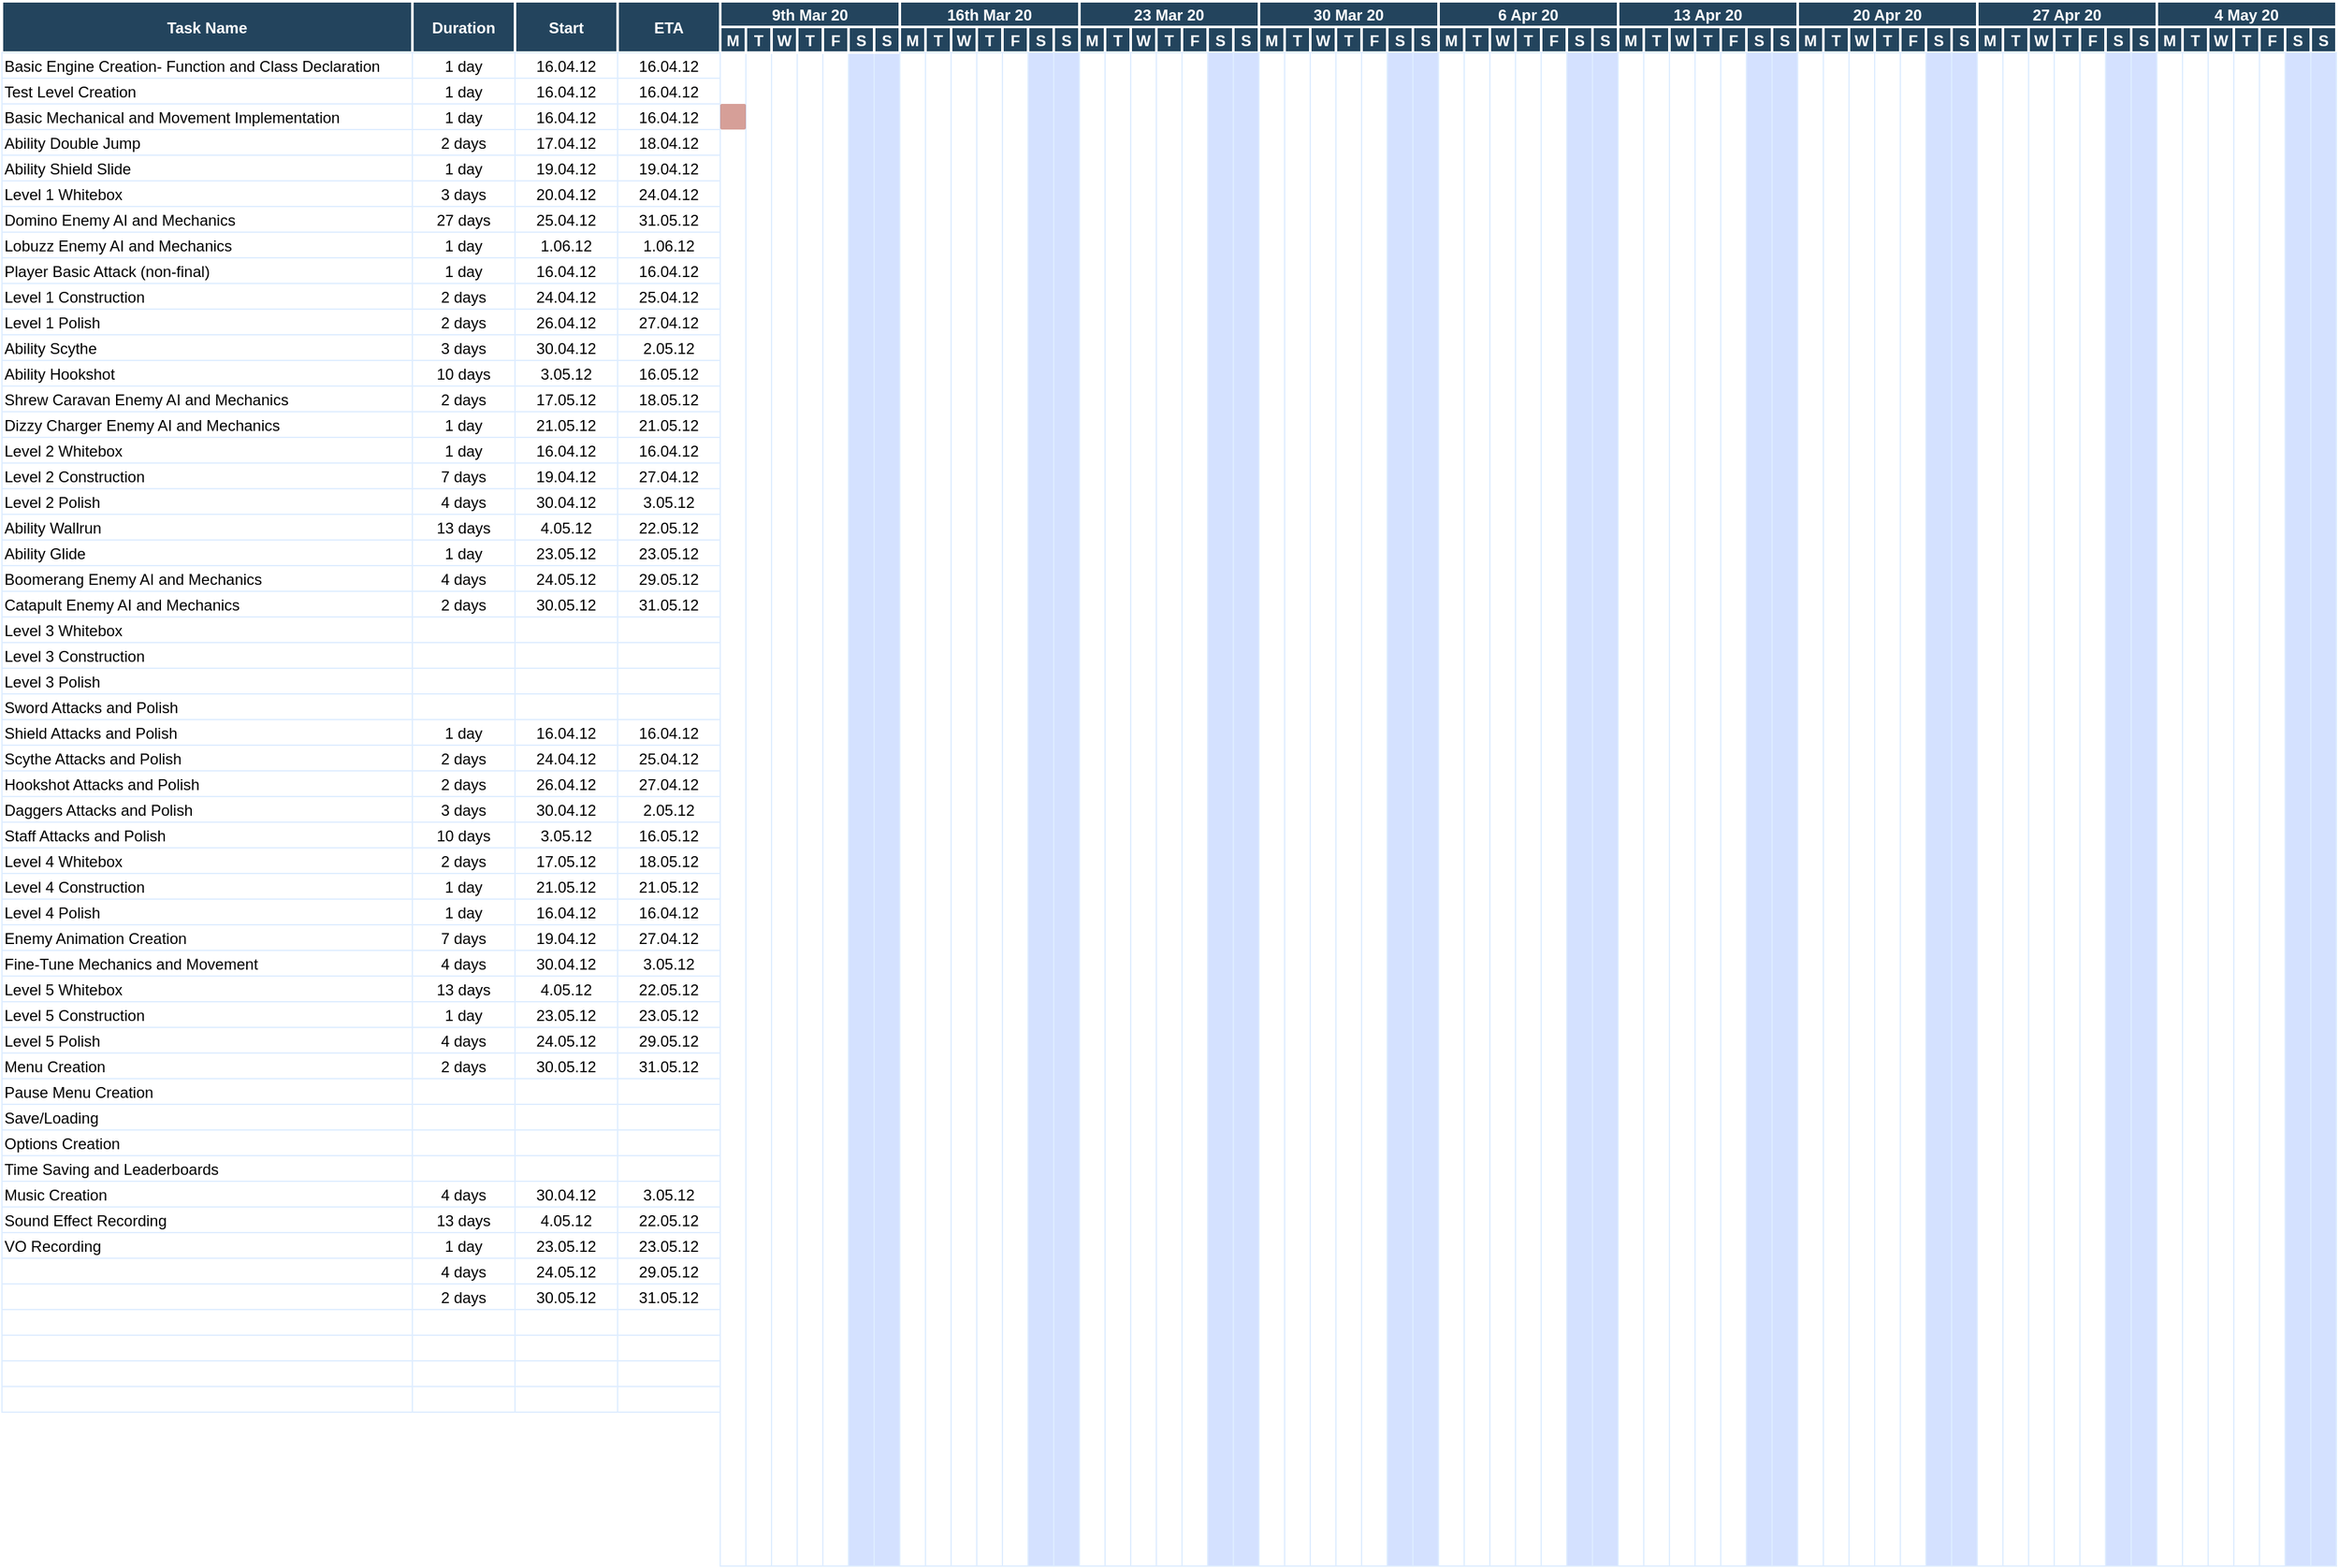 <mxfile version="12.7.4" type="device"><diagram name="Page-1" id="8378b5f6-a2b2-b727-a746-972ab9d02e00"><mxGraphModel dx="1017" dy="953" grid="1" gridSize="10" guides="1" tooltips="1" connect="0" arrows="1" fold="1" page="1" pageScale="1.5" pageWidth="2336" pageHeight="1654" background="#ffffff" math="0" shadow="0"><root><mxCell id="0"/><mxCell id="1" parent="0"/><mxCell id="68" value="" style="strokeColor=#DEEDFF" parent="1" vertex="1"><mxGeometry x="686.5" y="380" width="20" height="1180" as="geometry"/></mxCell><mxCell id="75" value="Basic Mechanical and Movement Implementation" style="align=left;strokeColor=#DEEDFF" parent="1" vertex="1"><mxGeometry x="126.5" y="420.0" width="320.0" height="20.0" as="geometry"/></mxCell><mxCell id="76" value="1 day" style="strokeColor=#DEEDFF" parent="1" vertex="1"><mxGeometry x="446.5" y="420.0" width="80.0" height="20" as="geometry"/></mxCell><mxCell id="77" value="16.04.12" style="strokeColor=#DEEDFF" parent="1" vertex="1"><mxGeometry x="526.5" y="420.0" width="80.0" height="20" as="geometry"/></mxCell><mxCell id="78" value="16.04.12" style="strokeColor=#DEEDFF" parent="1" vertex="1"><mxGeometry x="606.5" y="420" width="80.0" height="20" as="geometry"/></mxCell><mxCell id="80" value="Ability Double Jump" style="align=left;strokeColor=#DEEDFF" parent="1" vertex="1"><mxGeometry x="126.5" y="440.0" width="320" height="20" as="geometry"/></mxCell><mxCell id="81" value="2 days" style="strokeColor=#DEEDFF" parent="1" vertex="1"><mxGeometry x="446.5" y="440.0" width="80.0" height="20" as="geometry"/></mxCell><mxCell id="82" value="17.04.12" style="strokeColor=#DEEDFF" parent="1" vertex="1"><mxGeometry x="526.5" y="440.0" width="80.0" height="20" as="geometry"/></mxCell><mxCell id="83" value="18.04.12" style="strokeColor=#DEEDFF" parent="1" vertex="1"><mxGeometry x="606.5" y="440.0" width="80.0" height="20" as="geometry"/></mxCell><mxCell id="85" value="Ability Shield Slide" style="align=left;strokeColor=#DEEDFF" parent="1" vertex="1"><mxGeometry x="126.5" y="460.0" width="320.0" height="20" as="geometry"/></mxCell><mxCell id="86" value="1 day" style="strokeColor=#DEEDFF" parent="1" vertex="1"><mxGeometry x="446.5" y="460.0" width="80.0" height="20" as="geometry"/></mxCell><mxCell id="87" value="19.04.12" style="strokeColor=#DEEDFF" parent="1" vertex="1"><mxGeometry x="526.5" y="460.0" width="80.0" height="20" as="geometry"/></mxCell><mxCell id="88" value="19.04.12" style="strokeColor=#DEEDFF" parent="1" vertex="1"><mxGeometry x="606.5" y="460.0" width="80.0" height="20" as="geometry"/></mxCell><mxCell id="90" value="Level 1 Whitebox" style="align=left;strokeColor=#DEEDFF" parent="1" vertex="1"><mxGeometry x="126.5" y="480.0" width="320.0" height="20" as="geometry"/></mxCell><mxCell id="91" value="3 days" style="strokeColor=#DEEDFF" parent="1" vertex="1"><mxGeometry x="446.5" y="480.0" width="80.0" height="20" as="geometry"/></mxCell><mxCell id="92" value="20.04.12" style="strokeColor=#DEEDFF" parent="1" vertex="1"><mxGeometry x="526.5" y="480.0" width="80.0" height="20" as="geometry"/></mxCell><mxCell id="93" value="24.04.12" style="strokeColor=#DEEDFF" parent="1" vertex="1"><mxGeometry x="606.5" y="480.0" width="80.0" height="20" as="geometry"/></mxCell><mxCell id="95" value="Domino Enemy AI and Mechanics" style="align=left;strokeColor=#DEEDFF" parent="1" vertex="1"><mxGeometry x="126.5" y="500.0" width="320.0" height="20" as="geometry"/></mxCell><mxCell id="96" value="27 days" style="strokeColor=#DEEDFF" parent="1" vertex="1"><mxGeometry x="446.5" y="500.0" width="80.0" height="20" as="geometry"/></mxCell><mxCell id="97" value="25.04.12" style="strokeColor=#DEEDFF" parent="1" vertex="1"><mxGeometry x="526.5" y="500.0" width="80.0" height="20" as="geometry"/></mxCell><mxCell id="98" value="31.05.12" style="strokeColor=#DEEDFF" parent="1" vertex="1"><mxGeometry x="606.5" y="500.0" width="80.0" height="20" as="geometry"/></mxCell><mxCell id="100" value="Lobuzz Enemy AI and Mechanics" style="align=left;strokeColor=#DEEDFF" parent="1" vertex="1"><mxGeometry x="126.5" y="520.0" width="320.0" height="20" as="geometry"/></mxCell><mxCell id="101" value="1 day" style="strokeColor=#DEEDFF" parent="1" vertex="1"><mxGeometry x="446.5" y="520.0" width="80.0" height="20" as="geometry"/></mxCell><mxCell id="102" value="1.06.12" style="strokeColor=#DEEDFF" parent="1" vertex="1"><mxGeometry x="526.5" y="520.0" width="80.0" height="20" as="geometry"/></mxCell><mxCell id="103" value="1.06.12" style="strokeColor=#DEEDFF" parent="1" vertex="1"><mxGeometry x="606.5" y="520.0" width="80.0" height="20" as="geometry"/></mxCell><mxCell id="110" value="Level 1 Construction" style="align=left;strokeColor=#DEEDFF" parent="1" vertex="1"><mxGeometry x="126.5" y="560.0" width="320.0" height="20" as="geometry"/></mxCell><mxCell id="111" value="2 days" style="strokeColor=#DEEDFF" parent="1" vertex="1"><mxGeometry x="446.5" y="560.0" width="80.0" height="20" as="geometry"/></mxCell><mxCell id="112" value="24.04.12" style="strokeColor=#DEEDFF" parent="1" vertex="1"><mxGeometry x="526.5" y="560.0" width="80.0" height="20" as="geometry"/></mxCell><mxCell id="113" value="25.04.12" style="strokeColor=#DEEDFF" parent="1" vertex="1"><mxGeometry x="606.5" y="560.0" width="80.0" height="20" as="geometry"/></mxCell><mxCell id="115" value="Level 1 Polish" style="align=left;strokeColor=#DEEDFF" parent="1" vertex="1"><mxGeometry x="126.5" y="580.0" width="320.0" height="20" as="geometry"/></mxCell><mxCell id="116" value="2 days" style="strokeColor=#DEEDFF" parent="1" vertex="1"><mxGeometry x="446.5" y="580.0" width="80.0" height="20" as="geometry"/></mxCell><mxCell id="117" value="26.04.12" style="strokeColor=#DEEDFF" parent="1" vertex="1"><mxGeometry x="526.5" y="580.0" width="80.0" height="20" as="geometry"/></mxCell><mxCell id="118" value="27.04.12" style="strokeColor=#DEEDFF" parent="1" vertex="1"><mxGeometry x="606.5" y="580.0" width="80.0" height="20" as="geometry"/></mxCell><mxCell id="120" value="Ability Scythe" style="align=left;strokeColor=#DEEDFF" parent="1" vertex="1"><mxGeometry x="126.5" y="600.0" width="320" height="20" as="geometry"/></mxCell><mxCell id="121" value="3 days" style="strokeColor=#DEEDFF" parent="1" vertex="1"><mxGeometry x="446.5" y="600.0" width="80.0" height="20" as="geometry"/></mxCell><mxCell id="122" value="30.04.12" style="strokeColor=#DEEDFF" parent="1" vertex="1"><mxGeometry x="526.5" y="600.0" width="80.0" height="20" as="geometry"/></mxCell><mxCell id="123" value="2.05.12" style="strokeColor=#DEEDFF" parent="1" vertex="1"><mxGeometry x="606.5" y="600.0" width="80.0" height="20" as="geometry"/></mxCell><mxCell id="125" value="Ability Hookshot" style="align=left;strokeColor=#DEEDFF" parent="1" vertex="1"><mxGeometry x="126.5" y="620.0" width="320" height="20" as="geometry"/></mxCell><mxCell id="126" value="10 days" style="strokeColor=#DEEDFF" parent="1" vertex="1"><mxGeometry x="446.5" y="620.0" width="80.0" height="20" as="geometry"/></mxCell><mxCell id="127" value="3.05.12" style="strokeColor=#DEEDFF" parent="1" vertex="1"><mxGeometry x="526.5" y="620.0" width="80.0" height="20" as="geometry"/></mxCell><mxCell id="128" value="16.05.12" style="strokeColor=#DEEDFF" parent="1" vertex="1"><mxGeometry x="606.5" y="620.0" width="80.0" height="20" as="geometry"/></mxCell><mxCell id="130" value="Shrew Caravan Enemy AI and Mechanics" style="align=left;strokeColor=#DEEDFF" parent="1" vertex="1"><mxGeometry x="126.5" y="640.0" width="320.0" height="20" as="geometry"/></mxCell><mxCell id="131" value="2 days" style="strokeColor=#DEEDFF" parent="1" vertex="1"><mxGeometry x="446.5" y="640.0" width="80.0" height="20" as="geometry"/></mxCell><mxCell id="132" value="17.05.12" style="strokeColor=#DEEDFF" parent="1" vertex="1"><mxGeometry x="526.5" y="640.0" width="80.0" height="20" as="geometry"/></mxCell><mxCell id="133" value="18.05.12" style="strokeColor=#DEEDFF" parent="1" vertex="1"><mxGeometry x="606.5" y="640.0" width="80.0" height="20" as="geometry"/></mxCell><mxCell id="135" value="Dizzy Charger Enemy AI and Mechanics" style="align=left;strokeColor=#DEEDFF;fillColor=#FFFFFF" parent="1" vertex="1"><mxGeometry x="126.5" y="660.0" width="320.0" height="20" as="geometry"/></mxCell><mxCell id="136" value="1 day" style="strokeColor=#DEEDFF;fillColor=#FFFFFF" parent="1" vertex="1"><mxGeometry x="446.5" y="660.0" width="80.0" height="20" as="geometry"/></mxCell><mxCell id="137" value="21.05.12" style="strokeColor=#DEEDFF;fillColor=#FFFFFF" parent="1" vertex="1"><mxGeometry x="526.5" y="660.0" width="80.0" height="20" as="geometry"/></mxCell><mxCell id="138" value="21.05.12" style="strokeColor=#DEEDFF;fillColor=#FFFFFF" parent="1" vertex="1"><mxGeometry x="606.5" y="660.0" width="80.0" height="20" as="geometry"/></mxCell><mxCell id="145" value="Level 2 Construction" style="align=left;strokeColor=#DEEDFF" parent="1" vertex="1"><mxGeometry x="126.5" y="700.0" width="320.0" height="20" as="geometry"/></mxCell><mxCell id="146" value="7 days" style="strokeColor=#DEEDFF" parent="1" vertex="1"><mxGeometry x="446.5" y="700.0" width="80.0" height="20" as="geometry"/></mxCell><mxCell id="147" value="19.04.12" style="strokeColor=#DEEDFF" parent="1" vertex="1"><mxGeometry x="526.5" y="700.0" width="80.0" height="20" as="geometry"/></mxCell><mxCell id="148" value="27.04.12" style="strokeColor=#DEEDFF" parent="1" vertex="1"><mxGeometry x="606.5" y="700.0" width="80.0" height="20" as="geometry"/></mxCell><mxCell id="150" value="Level 2 Polish" style="align=left;strokeColor=#DEEDFF" parent="1" vertex="1"><mxGeometry x="126.5" y="720.0" width="320.0" height="20" as="geometry"/></mxCell><mxCell id="151" value="4 days" style="strokeColor=#DEEDFF" parent="1" vertex="1"><mxGeometry x="446.5" y="720.0" width="80.0" height="20" as="geometry"/></mxCell><mxCell id="152" value="30.04.12" style="strokeColor=#DEEDFF" parent="1" vertex="1"><mxGeometry x="526.5" y="720.0" width="80.0" height="20" as="geometry"/></mxCell><mxCell id="153" value="3.05.12" style="strokeColor=#DEEDFF" parent="1" vertex="1"><mxGeometry x="606.5" y="720.0" width="80.0" height="20" as="geometry"/></mxCell><mxCell id="155" value="Ability Wallrun" style="align=left;strokeColor=#DEEDFF" parent="1" vertex="1"><mxGeometry x="126.5" y="740.0" width="320.0" height="20" as="geometry"/></mxCell><mxCell id="156" value="13 days" style="strokeColor=#DEEDFF" parent="1" vertex="1"><mxGeometry x="446.5" y="740.0" width="80.0" height="20" as="geometry"/></mxCell><mxCell id="157" value="4.05.12" style="strokeColor=#DEEDFF" parent="1" vertex="1"><mxGeometry x="526.5" y="740.0" width="80.0" height="20" as="geometry"/></mxCell><mxCell id="158" value="22.05.12" style="strokeColor=#DEEDFF" parent="1" vertex="1"><mxGeometry x="606.5" y="740.0" width="80.0" height="20" as="geometry"/></mxCell><mxCell id="160" value="Ability Glide" style="align=left;strokeColor=#DEEDFF" parent="1" vertex="1"><mxGeometry x="126.5" y="760.0" width="320.0" height="20" as="geometry"/></mxCell><mxCell id="161" value="1 day" style="strokeColor=#DEEDFF" parent="1" vertex="1"><mxGeometry x="446.5" y="760.0" width="80.0" height="20" as="geometry"/></mxCell><mxCell id="162" value="23.05.12" style="strokeColor=#DEEDFF" parent="1" vertex="1"><mxGeometry x="526.5" y="760.0" width="80.0" height="20" as="geometry"/></mxCell><mxCell id="163" value="23.05.12" style="strokeColor=#DEEDFF" parent="1" vertex="1"><mxGeometry x="606.5" y="760.0" width="80.0" height="20" as="geometry"/></mxCell><mxCell id="165" value="Boomerang Enemy AI and Mechanics" style="align=left;strokeColor=#DEEDFF" parent="1" vertex="1"><mxGeometry x="126.5" y="780.0" width="320.0" height="20" as="geometry"/></mxCell><mxCell id="166" value="4 days" style="strokeColor=#DEEDFF" parent="1" vertex="1"><mxGeometry x="446.5" y="780.0" width="80.0" height="20" as="geometry"/></mxCell><mxCell id="167" value="24.05.12" style="strokeColor=#DEEDFF" parent="1" vertex="1"><mxGeometry x="526.5" y="780.0" width="80.0" height="20" as="geometry"/></mxCell><mxCell id="168" value="29.05.12" style="strokeColor=#DEEDFF" parent="1" vertex="1"><mxGeometry x="606.5" y="780.0" width="80.0" height="20" as="geometry"/></mxCell><mxCell id="170" value="Catapult Enemy AI and Mechanics" style="align=left;strokeColor=#DEEDFF" parent="1" vertex="1"><mxGeometry x="126.5" y="800.0" width="320.0" height="20" as="geometry"/></mxCell><mxCell id="171" value="2 days" style="strokeColor=#DEEDFF" parent="1" vertex="1"><mxGeometry x="446.5" y="800.0" width="80.0" height="20" as="geometry"/></mxCell><mxCell id="172" value="30.05.12" style="strokeColor=#DEEDFF" parent="1" vertex="1"><mxGeometry x="526.5" y="800.0" width="80.0" height="20" as="geometry"/></mxCell><mxCell id="173" value="31.05.12" style="strokeColor=#DEEDFF" parent="1" vertex="1"><mxGeometry x="606.5" y="800.0" width="80.0" height="20" as="geometry"/></mxCell><mxCell id="175" value="Level 3 Whitebox" style="align=left;strokeColor=#DEEDFF" parent="1" vertex="1"><mxGeometry x="126.5" y="820.0" width="320.0" height="20" as="geometry"/></mxCell><mxCell id="176" value="" style="strokeColor=#DEEDFF" parent="1" vertex="1"><mxGeometry x="446.5" y="820.0" width="80.0" height="20" as="geometry"/></mxCell><mxCell id="177" value="" style="strokeColor=#DEEDFF" parent="1" vertex="1"><mxGeometry x="526.5" y="820.0" width="80.0" height="20" as="geometry"/></mxCell><mxCell id="178" value="" style="strokeColor=#DEEDFF" parent="1" vertex="1"><mxGeometry x="606.5" y="820.0" width="80.0" height="20" as="geometry"/></mxCell><mxCell id="180" value="Level 3 Construction" style="align=left;strokeColor=#DEEDFF" parent="1" vertex="1"><mxGeometry x="126.5" y="840.0" width="320.0" height="20" as="geometry"/></mxCell><mxCell id="181" value="" style="strokeColor=#DEEDFF" parent="1" vertex="1"><mxGeometry x="446.5" y="840.0" width="80.0" height="20" as="geometry"/></mxCell><mxCell id="182" value="" style="strokeColor=#DEEDFF" parent="1" vertex="1"><mxGeometry x="526.5" y="840.0" width="80.0" height="20" as="geometry"/></mxCell><mxCell id="183" value="" style="strokeColor=#DEEDFF" parent="1" vertex="1"><mxGeometry x="606.5" y="840.0" width="80.0" height="20" as="geometry"/></mxCell><mxCell id="185" value="Level 3 Polish" style="align=left;strokeColor=#DEEDFF" parent="1" vertex="1"><mxGeometry x="126.5" y="860.0" width="320.0" height="20" as="geometry"/></mxCell><mxCell id="186" value="" style="strokeColor=#DEEDFF" parent="1" vertex="1"><mxGeometry x="446.5" y="860.0" width="80.0" height="20" as="geometry"/></mxCell><mxCell id="187" value="" style="strokeColor=#DEEDFF" parent="1" vertex="1"><mxGeometry x="526.5" y="860.0" width="80.0" height="20" as="geometry"/></mxCell><mxCell id="188" value="" style="strokeColor=#DEEDFF" parent="1" vertex="1"><mxGeometry x="606.5" y="860.0" width="80.0" height="20" as="geometry"/></mxCell><mxCell id="190" value="Sword Attacks and Polish" style="align=left;strokeColor=#DEEDFF" parent="1" vertex="1"><mxGeometry x="126.5" y="880.0" width="320.0" height="20" as="geometry"/></mxCell><mxCell id="191" value="" style="strokeColor=#DEEDFF" parent="1" vertex="1"><mxGeometry x="446.5" y="880.0" width="80.0" height="20" as="geometry"/></mxCell><mxCell id="192" value="" style="strokeColor=#DEEDFF" parent="1" vertex="1"><mxGeometry x="526.5" y="880.0" width="80.0" height="20" as="geometry"/></mxCell><mxCell id="193" value="" style="strokeColor=#DEEDFF" parent="1" vertex="1"><mxGeometry x="606.5" y="880.0" width="80.0" height="20" as="geometry"/></mxCell><mxCell id="194" value="" style="strokeColor=#DEEDFF" parent="1" vertex="1"><mxGeometry x="706.5" y="380" width="20" height="1180" as="geometry"/></mxCell><mxCell id="195" value="" style="strokeColor=#DEEDFF" parent="1" vertex="1"><mxGeometry x="726.5" y="380" width="20" height="1180" as="geometry"/></mxCell><mxCell id="196" value="" style="strokeColor=#DEEDFF" parent="1" vertex="1"><mxGeometry x="746.5" y="380" width="20" height="1180" as="geometry"/></mxCell><mxCell id="197" value="" style="strokeColor=#DEEDFF" parent="1" vertex="1"><mxGeometry x="766.5" y="380" width="20" height="1180" as="geometry"/></mxCell><mxCell id="198" value="" style="strokeColor=#DEEDFF;fillColor=#D4E1FF" parent="1" vertex="1"><mxGeometry x="786.5" y="380" width="20" height="1180" as="geometry"/></mxCell><mxCell id="199" value="" style="strokeColor=#DEEDFF;fillColor=#D4E1FF" parent="1" vertex="1"><mxGeometry x="806.5" y="380" width="20" height="1180" as="geometry"/></mxCell><mxCell id="2" value="Task Name" style="fillColor=#23445D;strokeColor=#FFFFFF;strokeWidth=2;fontColor=#FFFFFF;fontStyle=1" parent="1" vertex="1"><mxGeometry x="126.5" y="340" width="320" height="40" as="geometry"/></mxCell><mxCell id="4" value="9th Mar 20" style="fillColor=#23445D;strokeColor=#FFFFFF;strokeWidth=2;fontColor=#FFFFFF;fontStyle=1" parent="1" vertex="1"><mxGeometry x="686.5" y="340.0" width="140" height="20" as="geometry"/></mxCell><mxCell id="5" value="M" style="fillColor=#23445D;strokeColor=#FFFFFF;strokeWidth=2;fontColor=#FFFFFF;fontStyle=1" parent="1" vertex="1"><mxGeometry x="686.5" y="360.0" width="20" height="20" as="geometry"/></mxCell><mxCell id="6" value="T" style="fillColor=#23445D;strokeColor=#FFFFFF;strokeWidth=2;fontColor=#FFFFFF;fontStyle=1" parent="1" vertex="1"><mxGeometry x="706.5" y="360.0" width="20" height="20" as="geometry"/></mxCell><mxCell id="7" value="W" style="fillColor=#23445D;strokeColor=#FFFFFF;strokeWidth=2;fontColor=#FFFFFF;fontStyle=1" parent="1" vertex="1"><mxGeometry x="726.5" y="360.0" width="20" height="20" as="geometry"/></mxCell><mxCell id="8" value="T" style="fillColor=#23445D;strokeColor=#FFFFFF;strokeWidth=2;fontColor=#FFFFFF;fontStyle=1" parent="1" vertex="1"><mxGeometry x="746.5" y="360.0" width="20" height="20" as="geometry"/></mxCell><mxCell id="9" value="F" style="fillColor=#23445D;strokeColor=#FFFFFF;strokeWidth=2;fontColor=#FFFFFF;fontStyle=1" parent="1" vertex="1"><mxGeometry x="766.5" y="360.0" width="20" height="20" as="geometry"/></mxCell><mxCell id="10" value="S" style="fillColor=#23445D;strokeColor=#FFFFFF;strokeWidth=2;fontColor=#FFFFFF;fontStyle=1" parent="1" vertex="1"><mxGeometry x="786.5" y="360.0" width="20" height="20" as="geometry"/></mxCell><mxCell id="11" value="S" style="fillColor=#23445D;strokeColor=#FFFFFF;strokeWidth=2;fontColor=#FFFFFF;fontStyle=1" parent="1" vertex="1"><mxGeometry x="806.5" y="360.0" width="20" height="20" as="geometry"/></mxCell><mxCell id="12" value="Duration" style="fillColor=#23445D;strokeColor=#FFFFFF;strokeWidth=2;fontColor=#FFFFFF;fontStyle=1" parent="1" vertex="1"><mxGeometry x="446.5" y="340.0" width="80.0" height="40.0" as="geometry"/></mxCell><mxCell id="13" value="Start" style="fillColor=#23445D;strokeColor=#FFFFFF;strokeWidth=2;fontColor=#FFFFFF;fontStyle=1" parent="1" vertex="1"><mxGeometry x="526.5" y="340.0" width="80.0" height="40.0" as="geometry"/></mxCell><mxCell id="14" value="ETA" style="fillColor=#23445D;strokeColor=#FFFFFF;strokeWidth=2;fontColor=#FFFFFF;fontStyle=1" parent="1" vertex="1"><mxGeometry x="606.5" y="340.0" width="80.0" height="40.0" as="geometry"/></mxCell><mxCell id="15" value="16th Mar 20" style="fillColor=#23445D;strokeColor=#FFFFFF;strokeWidth=2;fontColor=#FFFFFF;fontStyle=1" parent="1" vertex="1"><mxGeometry x="826.5" y="340.0" width="140" height="20" as="geometry"/></mxCell><mxCell id="16" value="M" style="fillColor=#23445D;strokeColor=#FFFFFF;strokeWidth=2;fontColor=#FFFFFF;fontStyle=1" parent="1" vertex="1"><mxGeometry x="826.5" y="360.0" width="20" height="20" as="geometry"/></mxCell><mxCell id="17" value="T" style="fillColor=#23445D;strokeColor=#FFFFFF;strokeWidth=2;fontColor=#FFFFFF;fontStyle=1" parent="1" vertex="1"><mxGeometry x="846.5" y="360.0" width="20" height="20" as="geometry"/></mxCell><mxCell id="18" value="W" style="fillColor=#23445D;strokeColor=#FFFFFF;strokeWidth=2;fontColor=#FFFFFF;fontStyle=1" parent="1" vertex="1"><mxGeometry x="866.5" y="360.0" width="20" height="20" as="geometry"/></mxCell><mxCell id="19" value="T" style="fillColor=#23445D;strokeColor=#FFFFFF;strokeWidth=2;fontColor=#FFFFFF;fontStyle=1" parent="1" vertex="1"><mxGeometry x="886.5" y="360.0" width="20" height="20" as="geometry"/></mxCell><mxCell id="20" value="F" style="fillColor=#23445D;strokeColor=#FFFFFF;strokeWidth=2;fontColor=#FFFFFF;fontStyle=1" parent="1" vertex="1"><mxGeometry x="906.5" y="360.0" width="20" height="20" as="geometry"/></mxCell><mxCell id="21" value="S" style="fillColor=#23445D;strokeColor=#FFFFFF;strokeWidth=2;fontColor=#FFFFFF;fontStyle=1" parent="1" vertex="1"><mxGeometry x="926.5" y="360.0" width="20" height="20" as="geometry"/></mxCell><mxCell id="22" value="S" style="fillColor=#23445D;strokeColor=#FFFFFF;strokeWidth=2;fontColor=#FFFFFF;fontStyle=1" parent="1" vertex="1"><mxGeometry x="946.5" y="360.0" width="20" height="20" as="geometry"/></mxCell><mxCell id="23" value="23 Mar 20" style="fillColor=#23445D;strokeColor=#FFFFFF;strokeWidth=2;fontColor=#FFFFFF;fontStyle=1" parent="1" vertex="1"><mxGeometry x="966.5" y="340.0" width="140" height="20" as="geometry"/></mxCell><mxCell id="24" value="M" style="fillColor=#23445D;strokeColor=#FFFFFF;strokeWidth=2;fontColor=#FFFFFF;fontStyle=1" parent="1" vertex="1"><mxGeometry x="966.5" y="360.0" width="20" height="20" as="geometry"/></mxCell><mxCell id="25" value="T" style="fillColor=#23445D;strokeColor=#FFFFFF;strokeWidth=2;fontColor=#FFFFFF;fontStyle=1" parent="1" vertex="1"><mxGeometry x="986.5" y="360.0" width="20" height="20" as="geometry"/></mxCell><mxCell id="26" value="W" style="fillColor=#23445D;strokeColor=#FFFFFF;strokeWidth=2;fontColor=#FFFFFF;fontStyle=1" parent="1" vertex="1"><mxGeometry x="1006.5" y="360.0" width="20" height="20" as="geometry"/></mxCell><mxCell id="27" value="T" style="fillColor=#23445D;strokeColor=#FFFFFF;strokeWidth=2;fontColor=#FFFFFF;fontStyle=1" parent="1" vertex="1"><mxGeometry x="1026.5" y="360.0" width="20" height="20" as="geometry"/></mxCell><mxCell id="28" value="F" style="fillColor=#23445D;strokeColor=#FFFFFF;strokeWidth=2;fontColor=#FFFFFF;fontStyle=1" parent="1" vertex="1"><mxGeometry x="1046.5" y="360.0" width="20" height="20" as="geometry"/></mxCell><mxCell id="29" value="S" style="fillColor=#23445D;strokeColor=#FFFFFF;strokeWidth=2;fontColor=#FFFFFF;fontStyle=1" parent="1" vertex="1"><mxGeometry x="1066.5" y="360.0" width="20" height="20" as="geometry"/></mxCell><mxCell id="30" value="S" style="fillColor=#23445D;strokeColor=#FFFFFF;strokeWidth=2;fontColor=#FFFFFF;fontStyle=1" parent="1" vertex="1"><mxGeometry x="1086.5" y="360.0" width="20" height="20" as="geometry"/></mxCell><mxCell id="31" value="30 Mar 20" style="fillColor=#23445D;strokeColor=#FFFFFF;strokeWidth=2;fontColor=#FFFFFF;fontStyle=1" parent="1" vertex="1"><mxGeometry x="1106.5" y="340.0" width="140" height="20" as="geometry"/></mxCell><mxCell id="32" value="M" style="fillColor=#23445D;strokeColor=#FFFFFF;strokeWidth=2;fontColor=#FFFFFF;fontStyle=1" parent="1" vertex="1"><mxGeometry x="1106.5" y="360.0" width="20" height="20" as="geometry"/></mxCell><mxCell id="33" value="T" style="fillColor=#23445D;strokeColor=#FFFFFF;strokeWidth=2;fontColor=#FFFFFF;fontStyle=1" parent="1" vertex="1"><mxGeometry x="1126.5" y="360.0" width="20" height="20" as="geometry"/></mxCell><mxCell id="34" value="W" style="fillColor=#23445D;strokeColor=#FFFFFF;strokeWidth=2;fontColor=#FFFFFF;fontStyle=1" parent="1" vertex="1"><mxGeometry x="1146.5" y="360.0" width="20" height="20" as="geometry"/></mxCell><mxCell id="35" value="T" style="fillColor=#23445D;strokeColor=#FFFFFF;strokeWidth=2;fontColor=#FFFFFF;fontStyle=1" parent="1" vertex="1"><mxGeometry x="1166.5" y="360.0" width="20" height="20" as="geometry"/></mxCell><mxCell id="36" value="F" style="fillColor=#23445D;strokeColor=#FFFFFF;strokeWidth=2;fontColor=#FFFFFF;fontStyle=1" parent="1" vertex="1"><mxGeometry x="1186.5" y="360" width="20" height="20" as="geometry"/></mxCell><mxCell id="37" value="S" style="fillColor=#23445D;strokeColor=#FFFFFF;strokeWidth=2;fontColor=#FFFFFF;fontStyle=1" parent="1" vertex="1"><mxGeometry x="1206.5" y="360" width="20" height="20" as="geometry"/></mxCell><mxCell id="38" value="S" style="fillColor=#23445D;strokeColor=#FFFFFF;strokeWidth=2;fontColor=#FFFFFF;fontStyle=1" parent="1" vertex="1"><mxGeometry x="1226.5" y="360" width="20" height="20" as="geometry"/></mxCell><mxCell id="39" value="6 Apr 20" style="fillColor=#23445D;strokeColor=#FFFFFF;strokeWidth=2;fontColor=#FFFFFF;fontStyle=1" parent="1" vertex="1"><mxGeometry x="1246.5" y="340.0" width="140" height="20" as="geometry"/></mxCell><mxCell id="40" value="M" style="fillColor=#23445D;strokeColor=#FFFFFF;strokeWidth=2;fontColor=#FFFFFF;fontStyle=1" parent="1" vertex="1"><mxGeometry x="1246.5" y="360.0" width="20" height="20" as="geometry"/></mxCell><mxCell id="41" value="T" style="fillColor=#23445D;strokeColor=#FFFFFF;strokeWidth=2;fontColor=#FFFFFF;fontStyle=1" parent="1" vertex="1"><mxGeometry x="1266.5" y="360.0" width="20" height="20" as="geometry"/></mxCell><mxCell id="42" value="W" style="fillColor=#23445D;strokeColor=#FFFFFF;strokeWidth=2;fontColor=#FFFFFF;fontStyle=1" parent="1" vertex="1"><mxGeometry x="1286.5" y="360.0" width="20" height="20" as="geometry"/></mxCell><mxCell id="43" value="T" style="fillColor=#23445D;strokeColor=#FFFFFF;strokeWidth=2;fontColor=#FFFFFF;fontStyle=1" parent="1" vertex="1"><mxGeometry x="1306.5" y="360.0" width="20" height="20" as="geometry"/></mxCell><mxCell id="44" value="F" style="fillColor=#23445D;strokeColor=#FFFFFF;strokeWidth=2;fontColor=#FFFFFF;fontStyle=1" parent="1" vertex="1"><mxGeometry x="1326.5" y="360" width="20" height="20" as="geometry"/></mxCell><mxCell id="45" value="S" style="fillColor=#23445D;strokeColor=#FFFFFF;strokeWidth=2;fontColor=#FFFFFF;fontStyle=1" parent="1" vertex="1"><mxGeometry x="1346.5" y="360" width="20" height="20" as="geometry"/></mxCell><mxCell id="46" value="S" style="fillColor=#23445D;strokeColor=#FFFFFF;strokeWidth=2;fontColor=#FFFFFF;fontStyle=1" parent="1" vertex="1"><mxGeometry x="1366.5" y="360" width="20" height="20" as="geometry"/></mxCell><mxCell id="47" value="13 Apr 20" style="fillColor=#23445D;strokeColor=#FFFFFF;strokeWidth=2;fontColor=#FFFFFF;fontStyle=1" parent="1" vertex="1"><mxGeometry x="1386.5" y="340" width="140" height="20" as="geometry"/></mxCell><mxCell id="48" value="M" style="fillColor=#23445D;strokeColor=#FFFFFF;strokeWidth=2;fontColor=#FFFFFF;fontStyle=1" parent="1" vertex="1"><mxGeometry x="1386.5" y="360" width="20" height="20" as="geometry"/></mxCell><mxCell id="49" value="T" style="fillColor=#23445D;strokeColor=#FFFFFF;strokeWidth=2;fontColor=#FFFFFF;fontStyle=1" parent="1" vertex="1"><mxGeometry x="1406.5" y="360" width="20" height="20" as="geometry"/></mxCell><mxCell id="50" value="W" style="fillColor=#23445D;strokeColor=#FFFFFF;strokeWidth=2;fontColor=#FFFFFF;fontStyle=1" parent="1" vertex="1"><mxGeometry x="1426.5" y="360" width="20" height="20" as="geometry"/></mxCell><mxCell id="51" value="T" style="fillColor=#23445D;strokeColor=#FFFFFF;strokeWidth=2;fontColor=#FFFFFF;fontStyle=1" parent="1" vertex="1"><mxGeometry x="1446.5" y="360" width="20" height="20" as="geometry"/></mxCell><mxCell id="52" value="F" style="fillColor=#23445D;strokeColor=#FFFFFF;strokeWidth=2;fontColor=#FFFFFF;fontStyle=1" parent="1" vertex="1"><mxGeometry x="1466.5" y="360" width="20" height="20" as="geometry"/></mxCell><mxCell id="53" value="S" style="fillColor=#23445D;strokeColor=#FFFFFF;strokeWidth=2;fontColor=#FFFFFF;fontStyle=1" parent="1" vertex="1"><mxGeometry x="1486.5" y="360" width="20" height="20" as="geometry"/></mxCell><mxCell id="54" value="S" style="fillColor=#23445D;strokeColor=#FFFFFF;strokeWidth=2;fontColor=#FFFFFF;fontStyle=1" parent="1" vertex="1"><mxGeometry x="1506.5" y="360" width="20" height="20" as="geometry"/></mxCell><mxCell id="55" value="20 Apr 20" style="fillColor=#23445D;strokeColor=#FFFFFF;strokeWidth=2;fontColor=#FFFFFF;fontStyle=1" parent="1" vertex="1"><mxGeometry x="1526.5" y="340.0" width="140" height="20" as="geometry"/></mxCell><mxCell id="56" value="M" style="fillColor=#23445D;strokeColor=#FFFFFF;strokeWidth=2;fontColor=#FFFFFF;fontStyle=1" parent="1" vertex="1"><mxGeometry x="1526.5" y="360.0" width="20" height="20" as="geometry"/></mxCell><mxCell id="57" value="T" style="fillColor=#23445D;strokeColor=#FFFFFF;strokeWidth=2;fontColor=#FFFFFF;fontStyle=1" parent="1" vertex="1"><mxGeometry x="1546.5" y="360.0" width="20" height="20" as="geometry"/></mxCell><mxCell id="58" value="W" style="fillColor=#23445D;strokeColor=#FFFFFF;strokeWidth=2;fontColor=#FFFFFF;fontStyle=1" parent="1" vertex="1"><mxGeometry x="1566.5" y="360.0" width="20" height="20" as="geometry"/></mxCell><mxCell id="59" value="T" style="fillColor=#23445D;strokeColor=#FFFFFF;strokeWidth=2;fontColor=#FFFFFF;fontStyle=1" parent="1" vertex="1"><mxGeometry x="1586.5" y="360.0" width="20" height="20" as="geometry"/></mxCell><mxCell id="60" value="F" style="fillColor=#23445D;strokeColor=#FFFFFF;strokeWidth=2;fontColor=#FFFFFF;fontStyle=1" parent="1" vertex="1"><mxGeometry x="1606.5" y="360.0" width="20" height="20" as="geometry"/></mxCell><mxCell id="61" value="S" style="fillColor=#23445D;strokeColor=#FFFFFF;strokeWidth=2;fontColor=#FFFFFF;fontStyle=1" parent="1" vertex="1"><mxGeometry x="1626.5" y="360.0" width="20" height="20" as="geometry"/></mxCell><mxCell id="62" value="S" style="fillColor=#23445D;strokeColor=#FFFFFF;strokeWidth=2;fontColor=#FFFFFF;fontStyle=1" parent="1" vertex="1"><mxGeometry x="1646.5" y="360.0" width="20" height="20" as="geometry"/></mxCell><mxCell id="244" value="" style="shape=mxgraph.flowchart.process;fillColor=#AE4132;strokeColor=none;strokeWidth=2;opacity=50" parent="1" vertex="1"><mxGeometry x="686.5" y="420.0" width="20.0" height="20.0" as="geometry"/></mxCell><mxCell id="L-wvv1yq2HQXCJWnJXSS-301" value="27 Apr 20" style="fillColor=#23445D;strokeColor=#FFFFFF;strokeWidth=2;fontColor=#FFFFFF;fontStyle=1" vertex="1" parent="1"><mxGeometry x="1666.5" y="340.0" width="140" height="20" as="geometry"/></mxCell><mxCell id="L-wvv1yq2HQXCJWnJXSS-302" value="M" style="fillColor=#23445D;strokeColor=#FFFFFF;strokeWidth=2;fontColor=#FFFFFF;fontStyle=1" vertex="1" parent="1"><mxGeometry x="1666.5" y="360.0" width="20" height="20" as="geometry"/></mxCell><mxCell id="L-wvv1yq2HQXCJWnJXSS-303" value="T" style="fillColor=#23445D;strokeColor=#FFFFFF;strokeWidth=2;fontColor=#FFFFFF;fontStyle=1" vertex="1" parent="1"><mxGeometry x="1686.5" y="360.0" width="20" height="20" as="geometry"/></mxCell><mxCell id="L-wvv1yq2HQXCJWnJXSS-304" value="W" style="fillColor=#23445D;strokeColor=#FFFFFF;strokeWidth=2;fontColor=#FFFFFF;fontStyle=1" vertex="1" parent="1"><mxGeometry x="1706.5" y="360.0" width="20" height="20" as="geometry"/></mxCell><mxCell id="L-wvv1yq2HQXCJWnJXSS-305" value="T" style="fillColor=#23445D;strokeColor=#FFFFFF;strokeWidth=2;fontColor=#FFFFFF;fontStyle=1" vertex="1" parent="1"><mxGeometry x="1726.5" y="360.0" width="20" height="20" as="geometry"/></mxCell><mxCell id="L-wvv1yq2HQXCJWnJXSS-306" value="F" style="fillColor=#23445D;strokeColor=#FFFFFF;strokeWidth=2;fontColor=#FFFFFF;fontStyle=1" vertex="1" parent="1"><mxGeometry x="1746.5" y="360.0" width="20" height="20" as="geometry"/></mxCell><mxCell id="L-wvv1yq2HQXCJWnJXSS-307" value="S" style="fillColor=#23445D;strokeColor=#FFFFFF;strokeWidth=2;fontColor=#FFFFFF;fontStyle=1" vertex="1" parent="1"><mxGeometry x="1766.5" y="360.0" width="20" height="20" as="geometry"/></mxCell><mxCell id="L-wvv1yq2HQXCJWnJXSS-308" value="S" style="fillColor=#23445D;strokeColor=#FFFFFF;strokeWidth=2;fontColor=#FFFFFF;fontStyle=1" vertex="1" parent="1"><mxGeometry x="1786.5" y="360.0" width="20" height="20" as="geometry"/></mxCell><mxCell id="L-wvv1yq2HQXCJWnJXSS-320" value="4 May 20" style="fillColor=#23445D;strokeColor=#FFFFFF;strokeWidth=2;fontColor=#FFFFFF;fontStyle=1" vertex="1" parent="1"><mxGeometry x="1806.5" y="340.0" width="140" height="20" as="geometry"/></mxCell><mxCell id="L-wvv1yq2HQXCJWnJXSS-321" value="M" style="fillColor=#23445D;strokeColor=#FFFFFF;strokeWidth=2;fontColor=#FFFFFF;fontStyle=1" vertex="1" parent="1"><mxGeometry x="1806.5" y="360.0" width="20" height="20" as="geometry"/></mxCell><mxCell id="L-wvv1yq2HQXCJWnJXSS-322" value="T" style="fillColor=#23445D;strokeColor=#FFFFFF;strokeWidth=2;fontColor=#FFFFFF;fontStyle=1" vertex="1" parent="1"><mxGeometry x="1826.5" y="360.0" width="20" height="20" as="geometry"/></mxCell><mxCell id="L-wvv1yq2HQXCJWnJXSS-323" value="W" style="fillColor=#23445D;strokeColor=#FFFFFF;strokeWidth=2;fontColor=#FFFFFF;fontStyle=1" vertex="1" parent="1"><mxGeometry x="1846.5" y="360.0" width="20" height="20" as="geometry"/></mxCell><mxCell id="L-wvv1yq2HQXCJWnJXSS-324" value="T" style="fillColor=#23445D;strokeColor=#FFFFFF;strokeWidth=2;fontColor=#FFFFFF;fontStyle=1" vertex="1" parent="1"><mxGeometry x="1866.5" y="360.0" width="20" height="20" as="geometry"/></mxCell><mxCell id="L-wvv1yq2HQXCJWnJXSS-325" value="F" style="fillColor=#23445D;strokeColor=#FFFFFF;strokeWidth=2;fontColor=#FFFFFF;fontStyle=1" vertex="1" parent="1"><mxGeometry x="1886.5" y="360.0" width="20" height="20" as="geometry"/></mxCell><mxCell id="L-wvv1yq2HQXCJWnJXSS-326" value="S" style="fillColor=#23445D;strokeColor=#FFFFFF;strokeWidth=2;fontColor=#FFFFFF;fontStyle=1" vertex="1" parent="1"><mxGeometry x="1906.5" y="360.0" width="20" height="20" as="geometry"/></mxCell><mxCell id="L-wvv1yq2HQXCJWnJXSS-327" value="S" style="fillColor=#23445D;strokeColor=#FFFFFF;strokeWidth=2;fontColor=#FFFFFF;fontStyle=1" vertex="1" parent="1"><mxGeometry x="1926.5" y="360.0" width="20" height="20" as="geometry"/></mxCell><mxCell id="L-wvv1yq2HQXCJWnJXSS-330" value="Basic Engine Creation- Function and Class Declaration" style="align=left;strokeColor=#DEEDFF" vertex="1" parent="1"><mxGeometry x="126.5" y="380.0" width="320.0" height="20.0" as="geometry"/></mxCell><mxCell id="L-wvv1yq2HQXCJWnJXSS-331" value="1 day" style="strokeColor=#DEEDFF" vertex="1" parent="1"><mxGeometry x="446.5" y="380.0" width="80.0" height="20" as="geometry"/></mxCell><mxCell id="L-wvv1yq2HQXCJWnJXSS-332" value="16.04.12" style="strokeColor=#DEEDFF" vertex="1" parent="1"><mxGeometry x="526.5" y="380.0" width="80.0" height="20" as="geometry"/></mxCell><mxCell id="L-wvv1yq2HQXCJWnJXSS-333" value="16.04.12" style="strokeColor=#DEEDFF" vertex="1" parent="1"><mxGeometry x="606.5" y="380" width="80.0" height="20" as="geometry"/></mxCell><mxCell id="L-wvv1yq2HQXCJWnJXSS-335" value="Test Level Creation" style="align=left;strokeColor=#DEEDFF" vertex="1" parent="1"><mxGeometry x="126.5" y="400.0" width="320.0" height="20.0" as="geometry"/></mxCell><mxCell id="L-wvv1yq2HQXCJWnJXSS-336" value="1 day" style="strokeColor=#DEEDFF" vertex="1" parent="1"><mxGeometry x="446.5" y="400.0" width="80.0" height="20" as="geometry"/></mxCell><mxCell id="L-wvv1yq2HQXCJWnJXSS-337" value="16.04.12" style="strokeColor=#DEEDFF" vertex="1" parent="1"><mxGeometry x="526.5" y="400.0" width="80.0" height="20" as="geometry"/></mxCell><mxCell id="L-wvv1yq2HQXCJWnJXSS-338" value="16.04.12" style="strokeColor=#DEEDFF" vertex="1" parent="1"><mxGeometry x="606.5" y="400" width="80.0" height="20" as="geometry"/></mxCell><mxCell id="L-wvv1yq2HQXCJWnJXSS-340" value="Player Basic Attack (non-final)" style="align=left;strokeColor=#DEEDFF" vertex="1" parent="1"><mxGeometry x="126.5" y="540.0" width="320.0" height="20.0" as="geometry"/></mxCell><mxCell id="L-wvv1yq2HQXCJWnJXSS-341" value="1 day" style="strokeColor=#DEEDFF" vertex="1" parent="1"><mxGeometry x="446.5" y="540.0" width="80.0" height="20" as="geometry"/></mxCell><mxCell id="L-wvv1yq2HQXCJWnJXSS-342" value="16.04.12" style="strokeColor=#DEEDFF" vertex="1" parent="1"><mxGeometry x="526.5" y="540.0" width="80.0" height="20" as="geometry"/></mxCell><mxCell id="L-wvv1yq2HQXCJWnJXSS-343" value="16.04.12" style="strokeColor=#DEEDFF" vertex="1" parent="1"><mxGeometry x="606.5" y="540" width="80.0" height="20" as="geometry"/></mxCell><mxCell id="L-wvv1yq2HQXCJWnJXSS-345" value="Level 2 Whitebox" style="align=left;strokeColor=#DEEDFF" vertex="1" parent="1"><mxGeometry x="126.5" y="680.0" width="320.0" height="20.0" as="geometry"/></mxCell><mxCell id="L-wvv1yq2HQXCJWnJXSS-346" value="1 day" style="strokeColor=#DEEDFF" vertex="1" parent="1"><mxGeometry x="446.5" y="680.0" width="80.0" height="20" as="geometry"/></mxCell><mxCell id="L-wvv1yq2HQXCJWnJXSS-347" value="16.04.12" style="strokeColor=#DEEDFF" vertex="1" parent="1"><mxGeometry x="526.5" y="680.0" width="80.0" height="20" as="geometry"/></mxCell><mxCell id="L-wvv1yq2HQXCJWnJXSS-348" value="16.04.12" style="strokeColor=#DEEDFF" vertex="1" parent="1"><mxGeometry x="606.5" y="680" width="80.0" height="20" as="geometry"/></mxCell><mxCell id="L-wvv1yq2HQXCJWnJXSS-350" value="" style="strokeColor=#DEEDFF" vertex="1" parent="1"><mxGeometry x="826.5" y="380" width="20" height="1180" as="geometry"/></mxCell><mxCell id="L-wvv1yq2HQXCJWnJXSS-351" value="" style="strokeColor=#DEEDFF" vertex="1" parent="1"><mxGeometry x="846.5" y="380" width="20" height="1180" as="geometry"/></mxCell><mxCell id="L-wvv1yq2HQXCJWnJXSS-352" value="" style="strokeColor=#DEEDFF" vertex="1" parent="1"><mxGeometry x="866.5" y="380" width="20" height="1180" as="geometry"/></mxCell><mxCell id="L-wvv1yq2HQXCJWnJXSS-353" value="" style="strokeColor=#DEEDFF" vertex="1" parent="1"><mxGeometry x="886.5" y="380" width="20" height="1180" as="geometry"/></mxCell><mxCell id="L-wvv1yq2HQXCJWnJXSS-354" value="" style="strokeColor=#DEEDFF" vertex="1" parent="1"><mxGeometry x="906.5" y="380" width="20" height="1180" as="geometry"/></mxCell><mxCell id="L-wvv1yq2HQXCJWnJXSS-355" value="" style="strokeColor=#DEEDFF;fillColor=#D4E1FF" vertex="1" parent="1"><mxGeometry x="926.5" y="380" width="20" height="1180" as="geometry"/></mxCell><mxCell id="L-wvv1yq2HQXCJWnJXSS-356" value="" style="strokeColor=#DEEDFF;fillColor=#D4E1FF" vertex="1" parent="1"><mxGeometry x="946.5" y="380" width="20" height="1180" as="geometry"/></mxCell><mxCell id="L-wvv1yq2HQXCJWnJXSS-358" value="" style="strokeColor=#DEEDFF" vertex="1" parent="1"><mxGeometry x="966.5" y="380" width="20" height="1180" as="geometry"/></mxCell><mxCell id="L-wvv1yq2HQXCJWnJXSS-359" value="" style="strokeColor=#DEEDFF" vertex="1" parent="1"><mxGeometry x="986.5" y="380" width="20" height="1180" as="geometry"/></mxCell><mxCell id="L-wvv1yq2HQXCJWnJXSS-360" value="" style="strokeColor=#DEEDFF" vertex="1" parent="1"><mxGeometry x="1006.5" y="380" width="20" height="1180" as="geometry"/></mxCell><mxCell id="L-wvv1yq2HQXCJWnJXSS-361" value="" style="strokeColor=#DEEDFF" vertex="1" parent="1"><mxGeometry x="1026.5" y="380" width="20" height="1180" as="geometry"/></mxCell><mxCell id="L-wvv1yq2HQXCJWnJXSS-362" value="" style="strokeColor=#DEEDFF" vertex="1" parent="1"><mxGeometry x="1046.5" y="380" width="20" height="1180" as="geometry"/></mxCell><mxCell id="L-wvv1yq2HQXCJWnJXSS-363" value="" style="strokeColor=#DEEDFF;fillColor=#D4E1FF" vertex="1" parent="1"><mxGeometry x="1066.5" y="380" width="20" height="1180" as="geometry"/></mxCell><mxCell id="L-wvv1yq2HQXCJWnJXSS-364" value="" style="strokeColor=#DEEDFF;fillColor=#D4E1FF" vertex="1" parent="1"><mxGeometry x="1086.5" y="380" width="20" height="1180" as="geometry"/></mxCell><mxCell id="L-wvv1yq2HQXCJWnJXSS-365" value="" style="strokeColor=#DEEDFF" vertex="1" parent="1"><mxGeometry x="1106.5" y="380" width="20" height="1180" as="geometry"/></mxCell><mxCell id="L-wvv1yq2HQXCJWnJXSS-366" value="" style="strokeColor=#DEEDFF" vertex="1" parent="1"><mxGeometry x="1126.5" y="380" width="20" height="1180" as="geometry"/></mxCell><mxCell id="L-wvv1yq2HQXCJWnJXSS-367" value="" style="strokeColor=#DEEDFF" vertex="1" parent="1"><mxGeometry x="1146.5" y="380" width="20" height="1180" as="geometry"/></mxCell><mxCell id="L-wvv1yq2HQXCJWnJXSS-368" value="" style="strokeColor=#DEEDFF" vertex="1" parent="1"><mxGeometry x="1166.5" y="380" width="20" height="1180" as="geometry"/></mxCell><mxCell id="L-wvv1yq2HQXCJWnJXSS-369" value="" style="strokeColor=#DEEDFF" vertex="1" parent="1"><mxGeometry x="1186.5" y="380" width="20" height="1180" as="geometry"/></mxCell><mxCell id="L-wvv1yq2HQXCJWnJXSS-370" value="" style="strokeColor=#DEEDFF;fillColor=#D4E1FF" vertex="1" parent="1"><mxGeometry x="1206.5" y="380" width="20" height="1180" as="geometry"/></mxCell><mxCell id="L-wvv1yq2HQXCJWnJXSS-371" value="" style="strokeColor=#DEEDFF;fillColor=#D4E1FF" vertex="1" parent="1"><mxGeometry x="1226.5" y="380" width="20" height="1180" as="geometry"/></mxCell><mxCell id="L-wvv1yq2HQXCJWnJXSS-372" value="" style="strokeColor=#DEEDFF" vertex="1" parent="1"><mxGeometry x="1246.5" y="380" width="20" height="1180" as="geometry"/></mxCell><mxCell id="L-wvv1yq2HQXCJWnJXSS-373" value="" style="strokeColor=#DEEDFF" vertex="1" parent="1"><mxGeometry x="1266.5" y="380" width="20" height="1180" as="geometry"/></mxCell><mxCell id="L-wvv1yq2HQXCJWnJXSS-374" value="" style="strokeColor=#DEEDFF" vertex="1" parent="1"><mxGeometry x="1286.5" y="380" width="20" height="1180" as="geometry"/></mxCell><mxCell id="L-wvv1yq2HQXCJWnJXSS-375" value="" style="strokeColor=#DEEDFF" vertex="1" parent="1"><mxGeometry x="1306.5" y="380" width="20" height="1180" as="geometry"/></mxCell><mxCell id="L-wvv1yq2HQXCJWnJXSS-376" value="" style="strokeColor=#DEEDFF" vertex="1" parent="1"><mxGeometry x="1326.5" y="380" width="20" height="1180" as="geometry"/></mxCell><mxCell id="L-wvv1yq2HQXCJWnJXSS-377" value="" style="strokeColor=#DEEDFF;fillColor=#D4E1FF" vertex="1" parent="1"><mxGeometry x="1346.5" y="380" width="20" height="1180" as="geometry"/></mxCell><mxCell id="L-wvv1yq2HQXCJWnJXSS-378" value="" style="strokeColor=#DEEDFF;fillColor=#D4E1FF" vertex="1" parent="1"><mxGeometry x="1366.5" y="380" width="20" height="1180" as="geometry"/></mxCell><mxCell id="L-wvv1yq2HQXCJWnJXSS-379" value="" style="strokeColor=#DEEDFF" vertex="1" parent="1"><mxGeometry x="1386.5" y="380" width="20" height="1180" as="geometry"/></mxCell><mxCell id="L-wvv1yq2HQXCJWnJXSS-380" value="" style="strokeColor=#DEEDFF" vertex="1" parent="1"><mxGeometry x="1406.5" y="380" width="20" height="1180" as="geometry"/></mxCell><mxCell id="L-wvv1yq2HQXCJWnJXSS-381" value="" style="strokeColor=#DEEDFF" vertex="1" parent="1"><mxGeometry x="1426.5" y="380" width="20" height="1180" as="geometry"/></mxCell><mxCell id="L-wvv1yq2HQXCJWnJXSS-382" value="" style="strokeColor=#DEEDFF" vertex="1" parent="1"><mxGeometry x="1446.5" y="380" width="20" height="1180" as="geometry"/></mxCell><mxCell id="L-wvv1yq2HQXCJWnJXSS-383" value="" style="strokeColor=#DEEDFF" vertex="1" parent="1"><mxGeometry x="1466.5" y="380" width="20" height="1180" as="geometry"/></mxCell><mxCell id="L-wvv1yq2HQXCJWnJXSS-384" value="" style="strokeColor=#DEEDFF;fillColor=#D4E1FF" vertex="1" parent="1"><mxGeometry x="1486.5" y="380" width="20" height="1180" as="geometry"/></mxCell><mxCell id="L-wvv1yq2HQXCJWnJXSS-385" value="" style="strokeColor=#DEEDFF;fillColor=#D4E1FF" vertex="1" parent="1"><mxGeometry x="1506.5" y="380" width="20" height="1180" as="geometry"/></mxCell><mxCell id="L-wvv1yq2HQXCJWnJXSS-386" value="" style="strokeColor=#DEEDFF" vertex="1" parent="1"><mxGeometry x="1526.5" y="380" width="20" height="1180" as="geometry"/></mxCell><mxCell id="L-wvv1yq2HQXCJWnJXSS-387" value="" style="strokeColor=#DEEDFF" vertex="1" parent="1"><mxGeometry x="1546.5" y="380" width="20" height="1180" as="geometry"/></mxCell><mxCell id="L-wvv1yq2HQXCJWnJXSS-388" value="" style="strokeColor=#DEEDFF" vertex="1" parent="1"><mxGeometry x="1566.5" y="380" width="20" height="1180" as="geometry"/></mxCell><mxCell id="L-wvv1yq2HQXCJWnJXSS-389" value="" style="strokeColor=#DEEDFF" vertex="1" parent="1"><mxGeometry x="1586.5" y="380" width="20" height="1180" as="geometry"/></mxCell><mxCell id="L-wvv1yq2HQXCJWnJXSS-390" value="" style="strokeColor=#DEEDFF" vertex="1" parent="1"><mxGeometry x="1606.5" y="380" width="20" height="1180" as="geometry"/></mxCell><mxCell id="L-wvv1yq2HQXCJWnJXSS-391" value="" style="strokeColor=#DEEDFF;fillColor=#D4E1FF" vertex="1" parent="1"><mxGeometry x="1626.5" y="380" width="20" height="1180" as="geometry"/></mxCell><mxCell id="L-wvv1yq2HQXCJWnJXSS-392" value="" style="strokeColor=#DEEDFF;fillColor=#D4E1FF" vertex="1" parent="1"><mxGeometry x="1646.5" y="380" width="20" height="1180" as="geometry"/></mxCell><mxCell id="L-wvv1yq2HQXCJWnJXSS-393" value="" style="strokeColor=#DEEDFF" vertex="1" parent="1"><mxGeometry x="1666.5" y="380" width="20" height="1180" as="geometry"/></mxCell><mxCell id="L-wvv1yq2HQXCJWnJXSS-394" value="" style="strokeColor=#DEEDFF" vertex="1" parent="1"><mxGeometry x="1686.5" y="380" width="20" height="1180" as="geometry"/></mxCell><mxCell id="L-wvv1yq2HQXCJWnJXSS-395" value="" style="strokeColor=#DEEDFF" vertex="1" parent="1"><mxGeometry x="1706.5" y="380" width="20" height="1180" as="geometry"/></mxCell><mxCell id="L-wvv1yq2HQXCJWnJXSS-396" value="" style="strokeColor=#DEEDFF" vertex="1" parent="1"><mxGeometry x="1726.5" y="380" width="20" height="1180" as="geometry"/></mxCell><mxCell id="L-wvv1yq2HQXCJWnJXSS-397" value="" style="strokeColor=#DEEDFF" vertex="1" parent="1"><mxGeometry x="1746.5" y="380" width="20" height="1180" as="geometry"/></mxCell><mxCell id="L-wvv1yq2HQXCJWnJXSS-398" value="" style="strokeColor=#DEEDFF;fillColor=#D4E1FF" vertex="1" parent="1"><mxGeometry x="1766.5" y="380" width="20" height="1180" as="geometry"/></mxCell><mxCell id="L-wvv1yq2HQXCJWnJXSS-399" value="" style="strokeColor=#DEEDFF;fillColor=#D4E1FF" vertex="1" parent="1"><mxGeometry x="1786.5" y="380" width="20" height="1180" as="geometry"/></mxCell><mxCell id="L-wvv1yq2HQXCJWnJXSS-400" value="" style="strokeColor=#DEEDFF" vertex="1" parent="1"><mxGeometry x="1806.5" y="380" width="20" height="1180" as="geometry"/></mxCell><mxCell id="L-wvv1yq2HQXCJWnJXSS-401" value="" style="strokeColor=#DEEDFF" vertex="1" parent="1"><mxGeometry x="1826.5" y="380" width="20" height="1180" as="geometry"/></mxCell><mxCell id="L-wvv1yq2HQXCJWnJXSS-402" value="" style="strokeColor=#DEEDFF" vertex="1" parent="1"><mxGeometry x="1846.5" y="380" width="20" height="1180" as="geometry"/></mxCell><mxCell id="L-wvv1yq2HQXCJWnJXSS-403" value="" style="strokeColor=#DEEDFF" vertex="1" parent="1"><mxGeometry x="1866.5" y="380" width="20" height="1180" as="geometry"/></mxCell><mxCell id="L-wvv1yq2HQXCJWnJXSS-404" value="" style="strokeColor=#DEEDFF" vertex="1" parent="1"><mxGeometry x="1886.5" y="380" width="20" height="1180" as="geometry"/></mxCell><mxCell id="L-wvv1yq2HQXCJWnJXSS-405" value="" style="strokeColor=#DEEDFF;fillColor=#D4E1FF" vertex="1" parent="1"><mxGeometry x="1906.5" y="380" width="20" height="1180" as="geometry"/></mxCell><mxCell id="L-wvv1yq2HQXCJWnJXSS-406" value="" style="strokeColor=#DEEDFF;fillColor=#D4E1FF" vertex="1" parent="1"><mxGeometry x="1926.5" y="380" width="20" height="1180" as="geometry"/></mxCell><mxCell id="L-wvv1yq2HQXCJWnJXSS-408" value="Scythe  Attacks and Polish" style="align=left;strokeColor=#DEEDFF" vertex="1" parent="1"><mxGeometry x="126.5" y="920.0" width="320.0" height="20" as="geometry"/></mxCell><mxCell id="L-wvv1yq2HQXCJWnJXSS-409" value="2 days" style="strokeColor=#DEEDFF" vertex="1" parent="1"><mxGeometry x="446.5" y="920.0" width="80.0" height="20" as="geometry"/></mxCell><mxCell id="L-wvv1yq2HQXCJWnJXSS-410" value="24.04.12" style="strokeColor=#DEEDFF" vertex="1" parent="1"><mxGeometry x="526.5" y="920.0" width="80.0" height="20" as="geometry"/></mxCell><mxCell id="L-wvv1yq2HQXCJWnJXSS-411" value="25.04.12" style="strokeColor=#DEEDFF" vertex="1" parent="1"><mxGeometry x="606.5" y="920.0" width="80.0" height="20" as="geometry"/></mxCell><mxCell id="L-wvv1yq2HQXCJWnJXSS-413" value="Hookshot  Attacks and Polish" style="align=left;strokeColor=#DEEDFF" vertex="1" parent="1"><mxGeometry x="126.5" y="940.0" width="320.0" height="20" as="geometry"/></mxCell><mxCell id="L-wvv1yq2HQXCJWnJXSS-414" value="2 days" style="strokeColor=#DEEDFF" vertex="1" parent="1"><mxGeometry x="446.5" y="940.0" width="80.0" height="20" as="geometry"/></mxCell><mxCell id="L-wvv1yq2HQXCJWnJXSS-415" value="26.04.12" style="strokeColor=#DEEDFF" vertex="1" parent="1"><mxGeometry x="526.5" y="940.0" width="80.0" height="20" as="geometry"/></mxCell><mxCell id="L-wvv1yq2HQXCJWnJXSS-416" value="27.04.12" style="strokeColor=#DEEDFF" vertex="1" parent="1"><mxGeometry x="606.5" y="940.0" width="80.0" height="20" as="geometry"/></mxCell><mxCell id="L-wvv1yq2HQXCJWnJXSS-418" value="Daggers  Attacks and Polish" style="align=left;strokeColor=#DEEDFF" vertex="1" parent="1"><mxGeometry x="126.5" y="960.0" width="320" height="20" as="geometry"/></mxCell><mxCell id="L-wvv1yq2HQXCJWnJXSS-419" value="3 days" style="strokeColor=#DEEDFF" vertex="1" parent="1"><mxGeometry x="446.5" y="960.0" width="80.0" height="20" as="geometry"/></mxCell><mxCell id="L-wvv1yq2HQXCJWnJXSS-420" value="30.04.12" style="strokeColor=#DEEDFF" vertex="1" parent="1"><mxGeometry x="526.5" y="960.0" width="80.0" height="20" as="geometry"/></mxCell><mxCell id="L-wvv1yq2HQXCJWnJXSS-421" value="2.05.12" style="strokeColor=#DEEDFF" vertex="1" parent="1"><mxGeometry x="606.5" y="960.0" width="80.0" height="20" as="geometry"/></mxCell><mxCell id="L-wvv1yq2HQXCJWnJXSS-423" value="Staff  Attacks and Polish" style="align=left;strokeColor=#DEEDFF" vertex="1" parent="1"><mxGeometry x="126.5" y="980.0" width="320" height="20" as="geometry"/></mxCell><mxCell id="L-wvv1yq2HQXCJWnJXSS-424" value="10 days" style="strokeColor=#DEEDFF" vertex="1" parent="1"><mxGeometry x="446.5" y="980.0" width="80.0" height="20" as="geometry"/></mxCell><mxCell id="L-wvv1yq2HQXCJWnJXSS-425" value="3.05.12" style="strokeColor=#DEEDFF" vertex="1" parent="1"><mxGeometry x="526.5" y="980.0" width="80.0" height="20" as="geometry"/></mxCell><mxCell id="L-wvv1yq2HQXCJWnJXSS-426" value="16.05.12" style="strokeColor=#DEEDFF" vertex="1" parent="1"><mxGeometry x="606.5" y="980.0" width="80.0" height="20" as="geometry"/></mxCell><mxCell id="L-wvv1yq2HQXCJWnJXSS-428" value="Level 4 Whitebox" style="align=left;strokeColor=#DEEDFF" vertex="1" parent="1"><mxGeometry x="126.5" y="1000.0" width="320.0" height="20" as="geometry"/></mxCell><mxCell id="L-wvv1yq2HQXCJWnJXSS-429" value="2 days" style="strokeColor=#DEEDFF" vertex="1" parent="1"><mxGeometry x="446.5" y="1000.0" width="80.0" height="20" as="geometry"/></mxCell><mxCell id="L-wvv1yq2HQXCJWnJXSS-430" value="17.05.12" style="strokeColor=#DEEDFF" vertex="1" parent="1"><mxGeometry x="526.5" y="1000.0" width="80.0" height="20" as="geometry"/></mxCell><mxCell id="L-wvv1yq2HQXCJWnJXSS-431" value="18.05.12" style="strokeColor=#DEEDFF" vertex="1" parent="1"><mxGeometry x="606.5" y="1000.0" width="80.0" height="20" as="geometry"/></mxCell><mxCell id="L-wvv1yq2HQXCJWnJXSS-433" value="Level 4 Construction" style="align=left;strokeColor=#DEEDFF;fillColor=#FFFFFF" vertex="1" parent="1"><mxGeometry x="126.5" y="1020.0" width="320.0" height="20" as="geometry"/></mxCell><mxCell id="L-wvv1yq2HQXCJWnJXSS-434" value="1 day" style="strokeColor=#DEEDFF;fillColor=#FFFFFF" vertex="1" parent="1"><mxGeometry x="446.5" y="1020.0" width="80.0" height="20" as="geometry"/></mxCell><mxCell id="L-wvv1yq2HQXCJWnJXSS-435" value="21.05.12" style="strokeColor=#DEEDFF;fillColor=#FFFFFF" vertex="1" parent="1"><mxGeometry x="526.5" y="1020.0" width="80.0" height="20" as="geometry"/></mxCell><mxCell id="L-wvv1yq2HQXCJWnJXSS-436" value="21.05.12" style="strokeColor=#DEEDFF;fillColor=#FFFFFF" vertex="1" parent="1"><mxGeometry x="606.5" y="1020.0" width="80.0" height="20" as="geometry"/></mxCell><mxCell id="L-wvv1yq2HQXCJWnJXSS-438" value="Enemy Animation Creation" style="align=left;strokeColor=#DEEDFF" vertex="1" parent="1"><mxGeometry x="126.5" y="1060.0" width="320.0" height="20" as="geometry"/></mxCell><mxCell id="L-wvv1yq2HQXCJWnJXSS-439" value="7 days" style="strokeColor=#DEEDFF" vertex="1" parent="1"><mxGeometry x="446.5" y="1060.0" width="80.0" height="20" as="geometry"/></mxCell><mxCell id="L-wvv1yq2HQXCJWnJXSS-440" value="19.04.12" style="strokeColor=#DEEDFF" vertex="1" parent="1"><mxGeometry x="526.5" y="1060.0" width="80.0" height="20" as="geometry"/></mxCell><mxCell id="L-wvv1yq2HQXCJWnJXSS-441" value="27.04.12" style="strokeColor=#DEEDFF" vertex="1" parent="1"><mxGeometry x="606.5" y="1060.0" width="80.0" height="20" as="geometry"/></mxCell><mxCell id="L-wvv1yq2HQXCJWnJXSS-443" value="Fine-Tune Mechanics and Movement" style="align=left;strokeColor=#DEEDFF" vertex="1" parent="1"><mxGeometry x="126.5" y="1080.0" width="320.0" height="20" as="geometry"/></mxCell><mxCell id="L-wvv1yq2HQXCJWnJXSS-444" value="4 days" style="strokeColor=#DEEDFF" vertex="1" parent="1"><mxGeometry x="446.5" y="1080.0" width="80.0" height="20" as="geometry"/></mxCell><mxCell id="L-wvv1yq2HQXCJWnJXSS-445" value="30.04.12" style="strokeColor=#DEEDFF" vertex="1" parent="1"><mxGeometry x="526.5" y="1080.0" width="80.0" height="20" as="geometry"/></mxCell><mxCell id="L-wvv1yq2HQXCJWnJXSS-446" value="3.05.12" style="strokeColor=#DEEDFF" vertex="1" parent="1"><mxGeometry x="606.5" y="1080.0" width="80.0" height="20" as="geometry"/></mxCell><mxCell id="L-wvv1yq2HQXCJWnJXSS-448" value="Level 5 Whitebox" style="align=left;strokeColor=#DEEDFF" vertex="1" parent="1"><mxGeometry x="126.5" y="1100.0" width="320.0" height="20" as="geometry"/></mxCell><mxCell id="L-wvv1yq2HQXCJWnJXSS-449" value="13 days" style="strokeColor=#DEEDFF" vertex="1" parent="1"><mxGeometry x="446.5" y="1100.0" width="80.0" height="20" as="geometry"/></mxCell><mxCell id="L-wvv1yq2HQXCJWnJXSS-450" value="4.05.12" style="strokeColor=#DEEDFF" vertex="1" parent="1"><mxGeometry x="526.5" y="1100.0" width="80.0" height="20" as="geometry"/></mxCell><mxCell id="L-wvv1yq2HQXCJWnJXSS-451" value="22.05.12" style="strokeColor=#DEEDFF" vertex="1" parent="1"><mxGeometry x="606.5" y="1100.0" width="80.0" height="20" as="geometry"/></mxCell><mxCell id="L-wvv1yq2HQXCJWnJXSS-453" value="Level 5 Construction" style="align=left;strokeColor=#DEEDFF" vertex="1" parent="1"><mxGeometry x="126.5" y="1120.0" width="320.0" height="20" as="geometry"/></mxCell><mxCell id="L-wvv1yq2HQXCJWnJXSS-454" value="1 day" style="strokeColor=#DEEDFF" vertex="1" parent="1"><mxGeometry x="446.5" y="1120.0" width="80.0" height="20" as="geometry"/></mxCell><mxCell id="L-wvv1yq2HQXCJWnJXSS-455" value="23.05.12" style="strokeColor=#DEEDFF" vertex="1" parent="1"><mxGeometry x="526.5" y="1120.0" width="80.0" height="20" as="geometry"/></mxCell><mxCell id="L-wvv1yq2HQXCJWnJXSS-456" value="23.05.12" style="strokeColor=#DEEDFF" vertex="1" parent="1"><mxGeometry x="606.5" y="1120.0" width="80.0" height="20" as="geometry"/></mxCell><mxCell id="L-wvv1yq2HQXCJWnJXSS-458" value="Level 5 Polish" style="align=left;strokeColor=#DEEDFF" vertex="1" parent="1"><mxGeometry x="126.5" y="1140.0" width="320.0" height="20" as="geometry"/></mxCell><mxCell id="L-wvv1yq2HQXCJWnJXSS-459" value="4 days" style="strokeColor=#DEEDFF" vertex="1" parent="1"><mxGeometry x="446.5" y="1140.0" width="80.0" height="20" as="geometry"/></mxCell><mxCell id="L-wvv1yq2HQXCJWnJXSS-460" value="24.05.12" style="strokeColor=#DEEDFF" vertex="1" parent="1"><mxGeometry x="526.5" y="1140.0" width="80.0" height="20" as="geometry"/></mxCell><mxCell id="L-wvv1yq2HQXCJWnJXSS-461" value="29.05.12" style="strokeColor=#DEEDFF" vertex="1" parent="1"><mxGeometry x="606.5" y="1140.0" width="80.0" height="20" as="geometry"/></mxCell><mxCell id="L-wvv1yq2HQXCJWnJXSS-463" value="Menu Creation" style="align=left;strokeColor=#DEEDFF" vertex="1" parent="1"><mxGeometry x="126.5" y="1160.0" width="320.0" height="20" as="geometry"/></mxCell><mxCell id="L-wvv1yq2HQXCJWnJXSS-464" value="2 days" style="strokeColor=#DEEDFF" vertex="1" parent="1"><mxGeometry x="446.5" y="1160.0" width="80.0" height="20" as="geometry"/></mxCell><mxCell id="L-wvv1yq2HQXCJWnJXSS-465" value="30.05.12" style="strokeColor=#DEEDFF" vertex="1" parent="1"><mxGeometry x="526.5" y="1160.0" width="80.0" height="20" as="geometry"/></mxCell><mxCell id="L-wvv1yq2HQXCJWnJXSS-466" value="31.05.12" style="strokeColor=#DEEDFF" vertex="1" parent="1"><mxGeometry x="606.5" y="1160.0" width="80.0" height="20" as="geometry"/></mxCell><mxCell id="L-wvv1yq2HQXCJWnJXSS-468" value="Pause Menu Creation" style="align=left;strokeColor=#DEEDFF" vertex="1" parent="1"><mxGeometry x="126.5" y="1180.0" width="320.0" height="20" as="geometry"/></mxCell><mxCell id="L-wvv1yq2HQXCJWnJXSS-469" value="" style="strokeColor=#DEEDFF" vertex="1" parent="1"><mxGeometry x="446.5" y="1180.0" width="80.0" height="20" as="geometry"/></mxCell><mxCell id="L-wvv1yq2HQXCJWnJXSS-470" value="" style="strokeColor=#DEEDFF" vertex="1" parent="1"><mxGeometry x="526.5" y="1180.0" width="80.0" height="20" as="geometry"/></mxCell><mxCell id="L-wvv1yq2HQXCJWnJXSS-471" value="" style="strokeColor=#DEEDFF" vertex="1" parent="1"><mxGeometry x="606.5" y="1180.0" width="80.0" height="20" as="geometry"/></mxCell><mxCell id="L-wvv1yq2HQXCJWnJXSS-473" value="Save/Loading" style="align=left;strokeColor=#DEEDFF" vertex="1" parent="1"><mxGeometry x="126.5" y="1200.0" width="320.0" height="20" as="geometry"/></mxCell><mxCell id="L-wvv1yq2HQXCJWnJXSS-474" value="" style="strokeColor=#DEEDFF" vertex="1" parent="1"><mxGeometry x="446.5" y="1200.0" width="80.0" height="20" as="geometry"/></mxCell><mxCell id="L-wvv1yq2HQXCJWnJXSS-475" value="" style="strokeColor=#DEEDFF" vertex="1" parent="1"><mxGeometry x="526.5" y="1200.0" width="80.0" height="20" as="geometry"/></mxCell><mxCell id="L-wvv1yq2HQXCJWnJXSS-476" value="" style="strokeColor=#DEEDFF" vertex="1" parent="1"><mxGeometry x="606.5" y="1200.0" width="80.0" height="20" as="geometry"/></mxCell><mxCell id="L-wvv1yq2HQXCJWnJXSS-478" value="Options Creation" style="align=left;strokeColor=#DEEDFF" vertex="1" parent="1"><mxGeometry x="126.5" y="1220.0" width="320.0" height="20" as="geometry"/></mxCell><mxCell id="L-wvv1yq2HQXCJWnJXSS-479" value="" style="strokeColor=#DEEDFF" vertex="1" parent="1"><mxGeometry x="446.5" y="1220.0" width="80.0" height="20" as="geometry"/></mxCell><mxCell id="L-wvv1yq2HQXCJWnJXSS-480" value="" style="strokeColor=#DEEDFF" vertex="1" parent="1"><mxGeometry x="526.5" y="1220.0" width="80.0" height="20" as="geometry"/></mxCell><mxCell id="L-wvv1yq2HQXCJWnJXSS-481" value="" style="strokeColor=#DEEDFF" vertex="1" parent="1"><mxGeometry x="606.5" y="1220.0" width="80.0" height="20" as="geometry"/></mxCell><mxCell id="L-wvv1yq2HQXCJWnJXSS-483" value="Time Saving and Leaderboards" style="align=left;strokeColor=#DEEDFF" vertex="1" parent="1"><mxGeometry x="126.5" y="1240.0" width="320.0" height="20" as="geometry"/></mxCell><mxCell id="L-wvv1yq2HQXCJWnJXSS-484" value="" style="strokeColor=#DEEDFF" vertex="1" parent="1"><mxGeometry x="446.5" y="1240.0" width="80.0" height="20" as="geometry"/></mxCell><mxCell id="L-wvv1yq2HQXCJWnJXSS-485" value="" style="strokeColor=#DEEDFF" vertex="1" parent="1"><mxGeometry x="526.5" y="1240.0" width="80.0" height="20" as="geometry"/></mxCell><mxCell id="L-wvv1yq2HQXCJWnJXSS-486" value="" style="strokeColor=#DEEDFF" vertex="1" parent="1"><mxGeometry x="606.5" y="1240.0" width="80.0" height="20" as="geometry"/></mxCell><mxCell id="L-wvv1yq2HQXCJWnJXSS-488" value="Shield Attacks and Polish" style="align=left;strokeColor=#DEEDFF" vertex="1" parent="1"><mxGeometry x="126.5" y="900.0" width="320.0" height="20.0" as="geometry"/></mxCell><mxCell id="L-wvv1yq2HQXCJWnJXSS-489" value="1 day" style="strokeColor=#DEEDFF" vertex="1" parent="1"><mxGeometry x="446.5" y="900.0" width="80.0" height="20" as="geometry"/></mxCell><mxCell id="L-wvv1yq2HQXCJWnJXSS-490" value="16.04.12" style="strokeColor=#DEEDFF" vertex="1" parent="1"><mxGeometry x="526.5" y="900.0" width="80.0" height="20" as="geometry"/></mxCell><mxCell id="L-wvv1yq2HQXCJWnJXSS-491" value="16.04.12" style="strokeColor=#DEEDFF" vertex="1" parent="1"><mxGeometry x="606.5" y="900" width="80.0" height="20" as="geometry"/></mxCell><mxCell id="L-wvv1yq2HQXCJWnJXSS-493" value="Level 4 Polish" style="align=left;strokeColor=#DEEDFF" vertex="1" parent="1"><mxGeometry x="126.5" y="1040.0" width="320.0" height="20.0" as="geometry"/></mxCell><mxCell id="L-wvv1yq2HQXCJWnJXSS-494" value="1 day" style="strokeColor=#DEEDFF" vertex="1" parent="1"><mxGeometry x="446.5" y="1040.0" width="80.0" height="20" as="geometry"/></mxCell><mxCell id="L-wvv1yq2HQXCJWnJXSS-495" value="16.04.12" style="strokeColor=#DEEDFF" vertex="1" parent="1"><mxGeometry x="526.5" y="1040.0" width="80.0" height="20" as="geometry"/></mxCell><mxCell id="L-wvv1yq2HQXCJWnJXSS-496" value="16.04.12" style="strokeColor=#DEEDFF" vertex="1" parent="1"><mxGeometry x="606.5" y="1040" width="80.0" height="20" as="geometry"/></mxCell><mxCell id="L-wvv1yq2HQXCJWnJXSS-497" value="Music Creation" style="align=left;strokeColor=#DEEDFF" vertex="1" parent="1"><mxGeometry x="126.5" y="1260.0" width="320.0" height="20" as="geometry"/></mxCell><mxCell id="L-wvv1yq2HQXCJWnJXSS-498" value="4 days" style="strokeColor=#DEEDFF" vertex="1" parent="1"><mxGeometry x="446.5" y="1260.0" width="80.0" height="20" as="geometry"/></mxCell><mxCell id="L-wvv1yq2HQXCJWnJXSS-499" value="30.04.12" style="strokeColor=#DEEDFF" vertex="1" parent="1"><mxGeometry x="526.5" y="1260.0" width="80.0" height="20" as="geometry"/></mxCell><mxCell id="L-wvv1yq2HQXCJWnJXSS-500" value="3.05.12" style="strokeColor=#DEEDFF" vertex="1" parent="1"><mxGeometry x="606.5" y="1260.0" width="80.0" height="20" as="geometry"/></mxCell><mxCell id="L-wvv1yq2HQXCJWnJXSS-501" value="Sound Effect Recording" style="align=left;strokeColor=#DEEDFF" vertex="1" parent="1"><mxGeometry x="126.5" y="1280.0" width="320.0" height="20" as="geometry"/></mxCell><mxCell id="L-wvv1yq2HQXCJWnJXSS-502" value="13 days" style="strokeColor=#DEEDFF" vertex="1" parent="1"><mxGeometry x="446.5" y="1280.0" width="80.0" height="20" as="geometry"/></mxCell><mxCell id="L-wvv1yq2HQXCJWnJXSS-503" value="4.05.12" style="strokeColor=#DEEDFF" vertex="1" parent="1"><mxGeometry x="526.5" y="1280.0" width="80.0" height="20" as="geometry"/></mxCell><mxCell id="L-wvv1yq2HQXCJWnJXSS-504" value="22.05.12" style="strokeColor=#DEEDFF" vertex="1" parent="1"><mxGeometry x="606.5" y="1280.0" width="80.0" height="20" as="geometry"/></mxCell><mxCell id="L-wvv1yq2HQXCJWnJXSS-505" value="VO Recording" style="align=left;strokeColor=#DEEDFF" vertex="1" parent="1"><mxGeometry x="126.5" y="1300.0" width="320.0" height="20" as="geometry"/></mxCell><mxCell id="L-wvv1yq2HQXCJWnJXSS-506" value="1 day" style="strokeColor=#DEEDFF" vertex="1" parent="1"><mxGeometry x="446.5" y="1300.0" width="80.0" height="20" as="geometry"/></mxCell><mxCell id="L-wvv1yq2HQXCJWnJXSS-507" value="23.05.12" style="strokeColor=#DEEDFF" vertex="1" parent="1"><mxGeometry x="526.5" y="1300.0" width="80.0" height="20" as="geometry"/></mxCell><mxCell id="L-wvv1yq2HQXCJWnJXSS-508" value="23.05.12" style="strokeColor=#DEEDFF" vertex="1" parent="1"><mxGeometry x="606.5" y="1300.0" width="80.0" height="20" as="geometry"/></mxCell><mxCell id="L-wvv1yq2HQXCJWnJXSS-509" value="" style="align=left;strokeColor=#DEEDFF" vertex="1" parent="1"><mxGeometry x="126.5" y="1320.0" width="320.0" height="20" as="geometry"/></mxCell><mxCell id="L-wvv1yq2HQXCJWnJXSS-510" value="4 days" style="strokeColor=#DEEDFF" vertex="1" parent="1"><mxGeometry x="446.5" y="1320.0" width="80.0" height="20" as="geometry"/></mxCell><mxCell id="L-wvv1yq2HQXCJWnJXSS-511" value="24.05.12" style="strokeColor=#DEEDFF" vertex="1" parent="1"><mxGeometry x="526.5" y="1320.0" width="80.0" height="20" as="geometry"/></mxCell><mxCell id="L-wvv1yq2HQXCJWnJXSS-512" value="29.05.12" style="strokeColor=#DEEDFF" vertex="1" parent="1"><mxGeometry x="606.5" y="1320.0" width="80.0" height="20" as="geometry"/></mxCell><mxCell id="L-wvv1yq2HQXCJWnJXSS-513" value="" style="align=left;strokeColor=#DEEDFF" vertex="1" parent="1"><mxGeometry x="126.5" y="1340.0" width="320.0" height="20" as="geometry"/></mxCell><mxCell id="L-wvv1yq2HQXCJWnJXSS-514" value="2 days" style="strokeColor=#DEEDFF" vertex="1" parent="1"><mxGeometry x="446.5" y="1340" width="80" height="20" as="geometry"/></mxCell><mxCell id="L-wvv1yq2HQXCJWnJXSS-515" value="30.05.12" style="strokeColor=#DEEDFF" vertex="1" parent="1"><mxGeometry x="526.5" y="1340.0" width="80.0" height="20" as="geometry"/></mxCell><mxCell id="L-wvv1yq2HQXCJWnJXSS-516" value="31.05.12" style="strokeColor=#DEEDFF" vertex="1" parent="1"><mxGeometry x="606.5" y="1340.0" width="80.0" height="20" as="geometry"/></mxCell><mxCell id="L-wvv1yq2HQXCJWnJXSS-517" value="" style="align=left;strokeColor=#DEEDFF" vertex="1" parent="1"><mxGeometry x="126.5" y="1360.0" width="320.0" height="20" as="geometry"/></mxCell><mxCell id="L-wvv1yq2HQXCJWnJXSS-518" value="" style="strokeColor=#DEEDFF" vertex="1" parent="1"><mxGeometry x="446.5" y="1360.0" width="80.0" height="20" as="geometry"/></mxCell><mxCell id="L-wvv1yq2HQXCJWnJXSS-519" value="" style="strokeColor=#DEEDFF" vertex="1" parent="1"><mxGeometry x="526.5" y="1360.0" width="80.0" height="20" as="geometry"/></mxCell><mxCell id="L-wvv1yq2HQXCJWnJXSS-520" value="" style="strokeColor=#DEEDFF" vertex="1" parent="1"><mxGeometry x="606.5" y="1360.0" width="80.0" height="20" as="geometry"/></mxCell><mxCell id="L-wvv1yq2HQXCJWnJXSS-521" value="" style="align=left;strokeColor=#DEEDFF" vertex="1" parent="1"><mxGeometry x="126.5" y="1380.0" width="320.0" height="20" as="geometry"/></mxCell><mxCell id="L-wvv1yq2HQXCJWnJXSS-522" value="" style="strokeColor=#DEEDFF" vertex="1" parent="1"><mxGeometry x="446.5" y="1380.0" width="80.0" height="20" as="geometry"/></mxCell><mxCell id="L-wvv1yq2HQXCJWnJXSS-523" value="" style="strokeColor=#DEEDFF" vertex="1" parent="1"><mxGeometry x="526.5" y="1380.0" width="80.0" height="20" as="geometry"/></mxCell><mxCell id="L-wvv1yq2HQXCJWnJXSS-524" value="" style="strokeColor=#DEEDFF" vertex="1" parent="1"><mxGeometry x="606.5" y="1380.0" width="80.0" height="20" as="geometry"/></mxCell><mxCell id="L-wvv1yq2HQXCJWnJXSS-525" value="" style="align=left;strokeColor=#DEEDFF" vertex="1" parent="1"><mxGeometry x="126.5" y="1400.0" width="320.0" height="20" as="geometry"/></mxCell><mxCell id="L-wvv1yq2HQXCJWnJXSS-526" value="" style="strokeColor=#DEEDFF" vertex="1" parent="1"><mxGeometry x="446.5" y="1400.0" width="80.0" height="20" as="geometry"/></mxCell><mxCell id="L-wvv1yq2HQXCJWnJXSS-527" value="" style="strokeColor=#DEEDFF" vertex="1" parent="1"><mxGeometry x="526.5" y="1400.0" width="80.0" height="20" as="geometry"/></mxCell><mxCell id="L-wvv1yq2HQXCJWnJXSS-528" value="" style="strokeColor=#DEEDFF" vertex="1" parent="1"><mxGeometry x="606.5" y="1400.0" width="80.0" height="20" as="geometry"/></mxCell><mxCell id="L-wvv1yq2HQXCJWnJXSS-529" value="" style="align=left;strokeColor=#DEEDFF" vertex="1" parent="1"><mxGeometry x="126.5" y="1420.0" width="320.0" height="20" as="geometry"/></mxCell><mxCell id="L-wvv1yq2HQXCJWnJXSS-530" value="" style="strokeColor=#DEEDFF" vertex="1" parent="1"><mxGeometry x="446.5" y="1420.0" width="80.0" height="20" as="geometry"/></mxCell><mxCell id="L-wvv1yq2HQXCJWnJXSS-531" value="" style="strokeColor=#DEEDFF" vertex="1" parent="1"><mxGeometry x="526.5" y="1420.0" width="80.0" height="20" as="geometry"/></mxCell><mxCell id="L-wvv1yq2HQXCJWnJXSS-532" value="" style="strokeColor=#DEEDFF" vertex="1" parent="1"><mxGeometry x="606.5" y="1420.0" width="80.0" height="20" as="geometry"/></mxCell></root></mxGraphModel></diagram></mxfile>